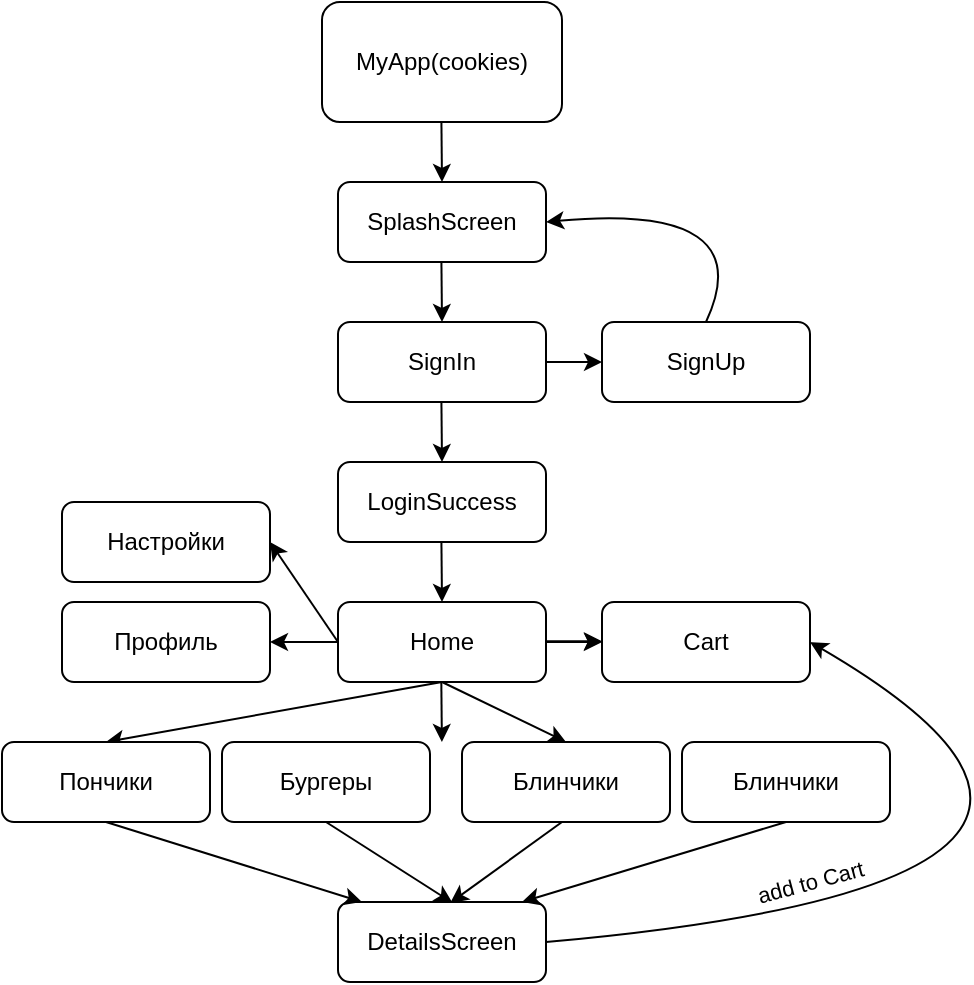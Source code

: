 <mxfile version="14.1.8" type="github">
  <diagram id="C5RBs43oDa-KdzZeNtuy" name="Page-1">
    <mxGraphModel dx="813" dy="435" grid="1" gridSize="10" guides="1" tooltips="1" connect="1" arrows="1" fold="1" page="1" pageScale="1" pageWidth="827" pageHeight="1169" math="0" shadow="0">
      <root>
        <mxCell id="WIyWlLk6GJQsqaUBKTNV-0" />
        <mxCell id="WIyWlLk6GJQsqaUBKTNV-1" parent="WIyWlLk6GJQsqaUBKTNV-0" />
        <mxCell id="eNYLCKC9HYvspmPGT7P6-0" value="MyApp(cookies)" style="rounded=1;whiteSpace=wrap;html=1;" parent="WIyWlLk6GJQsqaUBKTNV-1" vertex="1">
          <mxGeometry x="360" y="30" width="120" height="60" as="geometry" />
        </mxCell>
        <mxCell id="eNYLCKC9HYvspmPGT7P6-2" value="" style="endArrow=classic;html=1;" parent="WIyWlLk6GJQsqaUBKTNV-1" edge="1">
          <mxGeometry width="50" height="50" relative="1" as="geometry">
            <mxPoint x="419.71" y="90" as="sourcePoint" />
            <mxPoint x="420" y="120" as="targetPoint" />
          </mxGeometry>
        </mxCell>
        <mxCell id="eNYLCKC9HYvspmPGT7P6-3" value="SplashScreen" style="rounded=1;whiteSpace=wrap;html=1;" parent="WIyWlLk6GJQsqaUBKTNV-1" vertex="1">
          <mxGeometry x="368" y="120" width="104" height="40" as="geometry" />
        </mxCell>
        <mxCell id="eNYLCKC9HYvspmPGT7P6-5" value="SignIn" style="rounded=1;whiteSpace=wrap;html=1;" parent="WIyWlLk6GJQsqaUBKTNV-1" vertex="1">
          <mxGeometry x="368" y="190" width="104" height="40" as="geometry" />
        </mxCell>
        <mxCell id="eNYLCKC9HYvspmPGT7P6-6" value="" style="endArrow=classic;html=1;" parent="WIyWlLk6GJQsqaUBKTNV-1" edge="1">
          <mxGeometry width="50" height="50" relative="1" as="geometry">
            <mxPoint x="419.71" y="160" as="sourcePoint" />
            <mxPoint x="420" y="190" as="targetPoint" />
          </mxGeometry>
        </mxCell>
        <mxCell id="eNYLCKC9HYvspmPGT7P6-7" value="SignUp" style="rounded=1;whiteSpace=wrap;html=1;" parent="WIyWlLk6GJQsqaUBKTNV-1" vertex="1">
          <mxGeometry x="500" y="190" width="104" height="40" as="geometry" />
        </mxCell>
        <mxCell id="eNYLCKC9HYvspmPGT7P6-8" value="" style="endArrow=classic;html=1;exitX=1;exitY=0.5;exitDx=0;exitDy=0;" parent="WIyWlLk6GJQsqaUBKTNV-1" source="eNYLCKC9HYvspmPGT7P6-5" edge="1">
          <mxGeometry width="50" height="50" relative="1" as="geometry">
            <mxPoint x="490.0" y="200" as="sourcePoint" />
            <mxPoint x="500" y="210" as="targetPoint" />
          </mxGeometry>
        </mxCell>
        <mxCell id="eNYLCKC9HYvspmPGT7P6-9" value="" style="curved=1;endArrow=classic;html=1;exitX=0.5;exitY=0;exitDx=0;exitDy=0;entryX=1;entryY=0.5;entryDx=0;entryDy=0;" parent="WIyWlLk6GJQsqaUBKTNV-1" source="eNYLCKC9HYvspmPGT7P6-7" target="eNYLCKC9HYvspmPGT7P6-3" edge="1">
          <mxGeometry width="50" height="50" relative="1" as="geometry">
            <mxPoint x="340" y="270" as="sourcePoint" />
            <mxPoint x="390" y="220" as="targetPoint" />
            <Array as="points">
              <mxPoint x="580" y="130" />
            </Array>
          </mxGeometry>
        </mxCell>
        <mxCell id="eNYLCKC9HYvspmPGT7P6-10" value="LoginSuccess" style="rounded=1;whiteSpace=wrap;html=1;" parent="WIyWlLk6GJQsqaUBKTNV-1" vertex="1">
          <mxGeometry x="368" y="260" width="104" height="40" as="geometry" />
        </mxCell>
        <mxCell id="eNYLCKC9HYvspmPGT7P6-38" value="" style="edgeStyle=orthogonalEdgeStyle;rounded=0;orthogonalLoop=1;jettySize=auto;html=1;" parent="WIyWlLk6GJQsqaUBKTNV-1" source="eNYLCKC9HYvspmPGT7P6-12" target="eNYLCKC9HYvspmPGT7P6-17" edge="1">
          <mxGeometry relative="1" as="geometry" />
        </mxCell>
        <mxCell id="eNYLCKC9HYvspmPGT7P6-12" value="Home" style="rounded=1;whiteSpace=wrap;html=1;" parent="WIyWlLk6GJQsqaUBKTNV-1" vertex="1">
          <mxGeometry x="368" y="330" width="104" height="40" as="geometry" />
        </mxCell>
        <mxCell id="eNYLCKC9HYvspmPGT7P6-15" value="" style="endArrow=classic;html=1;" parent="WIyWlLk6GJQsqaUBKTNV-1" edge="1">
          <mxGeometry width="50" height="50" relative="1" as="geometry">
            <mxPoint x="419.71" y="300" as="sourcePoint" />
            <mxPoint x="420" y="330" as="targetPoint" />
          </mxGeometry>
        </mxCell>
        <mxCell id="eNYLCKC9HYvspmPGT7P6-16" value="" style="endArrow=classic;html=1;" parent="WIyWlLk6GJQsqaUBKTNV-1" edge="1">
          <mxGeometry width="50" height="50" relative="1" as="geometry">
            <mxPoint x="419.71" y="230" as="sourcePoint" />
            <mxPoint x="420" y="260" as="targetPoint" />
          </mxGeometry>
        </mxCell>
        <mxCell id="eNYLCKC9HYvspmPGT7P6-17" value="Cart" style="rounded=1;whiteSpace=wrap;html=1;" parent="WIyWlLk6GJQsqaUBKTNV-1" vertex="1">
          <mxGeometry x="500" y="330" width="104" height="40" as="geometry" />
        </mxCell>
        <mxCell id="eNYLCKC9HYvspmPGT7P6-20" value="" style="endArrow=classic;html=1;exitX=1;exitY=0.5;exitDx=0;exitDy=0;" parent="WIyWlLk6GJQsqaUBKTNV-1" edge="1">
          <mxGeometry width="50" height="50" relative="1" as="geometry">
            <mxPoint x="472" y="349.66" as="sourcePoint" />
            <mxPoint x="500" y="349.66" as="targetPoint" />
          </mxGeometry>
        </mxCell>
        <mxCell id="eNYLCKC9HYvspmPGT7P6-21" value="" style="endArrow=classic;html=1;exitX=0.5;exitY=1;exitDx=0;exitDy=0;entryX=0.5;entryY=0;entryDx=0;entryDy=0;" parent="WIyWlLk6GJQsqaUBKTNV-1" source="eNYLCKC9HYvspmPGT7P6-12" target="eNYLCKC9HYvspmPGT7P6-22" edge="1">
          <mxGeometry width="50" height="50" relative="1" as="geometry">
            <mxPoint x="500" y="380" as="sourcePoint" />
            <mxPoint x="370" y="400" as="targetPoint" />
          </mxGeometry>
        </mxCell>
        <mxCell id="eNYLCKC9HYvspmPGT7P6-22" value="Пончики" style="rounded=1;whiteSpace=wrap;html=1;" parent="WIyWlLk6GJQsqaUBKTNV-1" vertex="1">
          <mxGeometry x="200" y="400" width="104" height="40" as="geometry" />
        </mxCell>
        <mxCell id="eNYLCKC9HYvspmPGT7P6-23" value="Бургеры" style="rounded=1;whiteSpace=wrap;html=1;" parent="WIyWlLk6GJQsqaUBKTNV-1" vertex="1">
          <mxGeometry x="310" y="400" width="104" height="40" as="geometry" />
        </mxCell>
        <mxCell id="eNYLCKC9HYvspmPGT7P6-24" value="Блинчики" style="rounded=1;whiteSpace=wrap;html=1;" parent="WIyWlLk6GJQsqaUBKTNV-1" vertex="1">
          <mxGeometry x="430" y="400" width="104" height="40" as="geometry" />
        </mxCell>
        <mxCell id="eNYLCKC9HYvspmPGT7P6-26" value="" style="endArrow=classic;html=1;" parent="WIyWlLk6GJQsqaUBKTNV-1" edge="1">
          <mxGeometry width="50" height="50" relative="1" as="geometry">
            <mxPoint x="419.66" y="370" as="sourcePoint" />
            <mxPoint x="419.95" y="400" as="targetPoint" />
          </mxGeometry>
        </mxCell>
        <mxCell id="eNYLCKC9HYvspmPGT7P6-27" value="" style="endArrow=classic;html=1;entryX=0.5;entryY=0;entryDx=0;entryDy=0;" parent="WIyWlLk6GJQsqaUBKTNV-1" target="eNYLCKC9HYvspmPGT7P6-24" edge="1">
          <mxGeometry width="50" height="50" relative="1" as="geometry">
            <mxPoint x="420" y="370" as="sourcePoint" />
            <mxPoint x="440" y="350" as="targetPoint" />
          </mxGeometry>
        </mxCell>
        <mxCell id="eNYLCKC9HYvspmPGT7P6-28" value="" style="endArrow=classic;html=1;entryX=0.54;entryY=0.011;entryDx=0;entryDy=0;entryPerimeter=0;" parent="WIyWlLk6GJQsqaUBKTNV-1" edge="1" target="eNYLCKC9HYvspmPGT7P6-29">
          <mxGeometry width="50" height="50" relative="1" as="geometry">
            <mxPoint x="480.0" y="440" as="sourcePoint" />
            <mxPoint x="480.29" y="470" as="targetPoint" />
          </mxGeometry>
        </mxCell>
        <mxCell id="eNYLCKC9HYvspmPGT7P6-29" value="DetailsScreen" style="rounded=1;whiteSpace=wrap;html=1;" parent="WIyWlLk6GJQsqaUBKTNV-1" vertex="1">
          <mxGeometry x="368" y="480" width="104" height="40" as="geometry" />
        </mxCell>
        <object label="" id="eNYLCKC9HYvspmPGT7P6-30">
          <mxCell style="curved=1;endArrow=classic;html=1;exitX=1;exitY=0.5;exitDx=0;exitDy=0;entryX=1;entryY=0.5;entryDx=0;entryDy=0;" parent="WIyWlLk6GJQsqaUBKTNV-1" source="eNYLCKC9HYvspmPGT7P6-29" edge="1">
            <mxGeometry width="50" height="50" relative="1" as="geometry">
              <mxPoint x="684" y="400" as="sourcePoint" />
              <mxPoint x="604" y="350" as="targetPoint" />
              <Array as="points">
                <mxPoint x="810" y="470" />
              </Array>
            </mxGeometry>
          </mxCell>
        </object>
        <mxCell id="eNYLCKC9HYvspmPGT7P6-31" value="add to Cart" style="edgeLabel;html=1;align=center;verticalAlign=middle;resizable=0;points=[];rotation=-15;" parent="eNYLCKC9HYvspmPGT7P6-30" vertex="1" connectable="0">
          <mxGeometry x="-0.42" y="6" relative="1" as="geometry">
            <mxPoint x="-34.24" y="-8.96" as="offset" />
          </mxGeometry>
        </mxCell>
        <mxCell id="eNYLCKC9HYvspmPGT7P6-32" value="Настройки" style="rounded=1;whiteSpace=wrap;html=1;" parent="WIyWlLk6GJQsqaUBKTNV-1" vertex="1">
          <mxGeometry x="230" y="280" width="104" height="40" as="geometry" />
        </mxCell>
        <mxCell id="eNYLCKC9HYvspmPGT7P6-34" value="" style="endArrow=classic;html=1;exitX=0;exitY=0.5;exitDx=0;exitDy=0;entryX=1;entryY=0.5;entryDx=0;entryDy=0;" parent="WIyWlLk6GJQsqaUBKTNV-1" source="eNYLCKC9HYvspmPGT7P6-12" target="eNYLCKC9HYvspmPGT7P6-32" edge="1">
          <mxGeometry width="50" height="50" relative="1" as="geometry">
            <mxPoint x="340" y="349.66" as="sourcePoint" />
            <mxPoint x="340" y="350" as="targetPoint" />
          </mxGeometry>
        </mxCell>
        <mxCell id="eNYLCKC9HYvspmPGT7P6-39" value="" style="edgeStyle=orthogonalEdgeStyle;rounded=0;orthogonalLoop=1;jettySize=auto;html=1;entryX=1;entryY=0.5;entryDx=0;entryDy=0;" parent="WIyWlLk6GJQsqaUBKTNV-1" edge="1" target="eNYLCKC9HYvspmPGT7P6-43" source="eNYLCKC9HYvspmPGT7P6-12">
          <mxGeometry relative="1" as="geometry">
            <mxPoint x="340" y="349.58" as="sourcePoint" />
            <mxPoint x="368" y="349.58" as="targetPoint" />
          </mxGeometry>
        </mxCell>
        <mxCell id="eNYLCKC9HYvspmPGT7P6-43" value="Профиль" style="rounded=1;whiteSpace=wrap;html=1;" parent="WIyWlLk6GJQsqaUBKTNV-1" vertex="1">
          <mxGeometry x="230" y="330" width="104" height="40" as="geometry" />
        </mxCell>
        <mxCell id="KTRYrscXdjltkJIEa9dL-0" value="Блинчики" style="rounded=1;whiteSpace=wrap;html=1;" vertex="1" parent="WIyWlLk6GJQsqaUBKTNV-1">
          <mxGeometry x="540" y="400" width="104" height="40" as="geometry" />
        </mxCell>
        <mxCell id="KTRYrscXdjltkJIEa9dL-1" value="" style="endArrow=classic;html=1;entryX=0.551;entryY=0.011;entryDx=0;entryDy=0;entryPerimeter=0;exitX=0.5;exitY=1;exitDx=0;exitDy=0;" edge="1" parent="WIyWlLk6GJQsqaUBKTNV-1" source="eNYLCKC9HYvspmPGT7P6-23" target="eNYLCKC9HYvspmPGT7P6-29">
          <mxGeometry width="50" height="50" relative="1" as="geometry">
            <mxPoint x="490" y="450" as="sourcePoint" />
            <mxPoint x="434.16" y="490.44" as="targetPoint" />
          </mxGeometry>
        </mxCell>
        <mxCell id="KTRYrscXdjltkJIEa9dL-2" value="" style="endArrow=classic;html=1;exitX=0.5;exitY=1;exitDx=0;exitDy=0;entryX=0.885;entryY=0;entryDx=0;entryDy=0;entryPerimeter=0;" edge="1" parent="WIyWlLk6GJQsqaUBKTNV-1" source="KTRYrscXdjltkJIEa9dL-0" target="eNYLCKC9HYvspmPGT7P6-29">
          <mxGeometry width="50" height="50" relative="1" as="geometry">
            <mxPoint x="500" y="460" as="sourcePoint" />
            <mxPoint x="470" y="490" as="targetPoint" />
          </mxGeometry>
        </mxCell>
        <mxCell id="KTRYrscXdjltkJIEa9dL-3" value="" style="endArrow=classic;html=1;exitX=0.5;exitY=1;exitDx=0;exitDy=0;" edge="1" parent="WIyWlLk6GJQsqaUBKTNV-1" source="eNYLCKC9HYvspmPGT7P6-22">
          <mxGeometry width="50" height="50" relative="1" as="geometry">
            <mxPoint x="510" y="470" as="sourcePoint" />
            <mxPoint x="380" y="480" as="targetPoint" />
          </mxGeometry>
        </mxCell>
      </root>
    </mxGraphModel>
  </diagram>
</mxfile>

